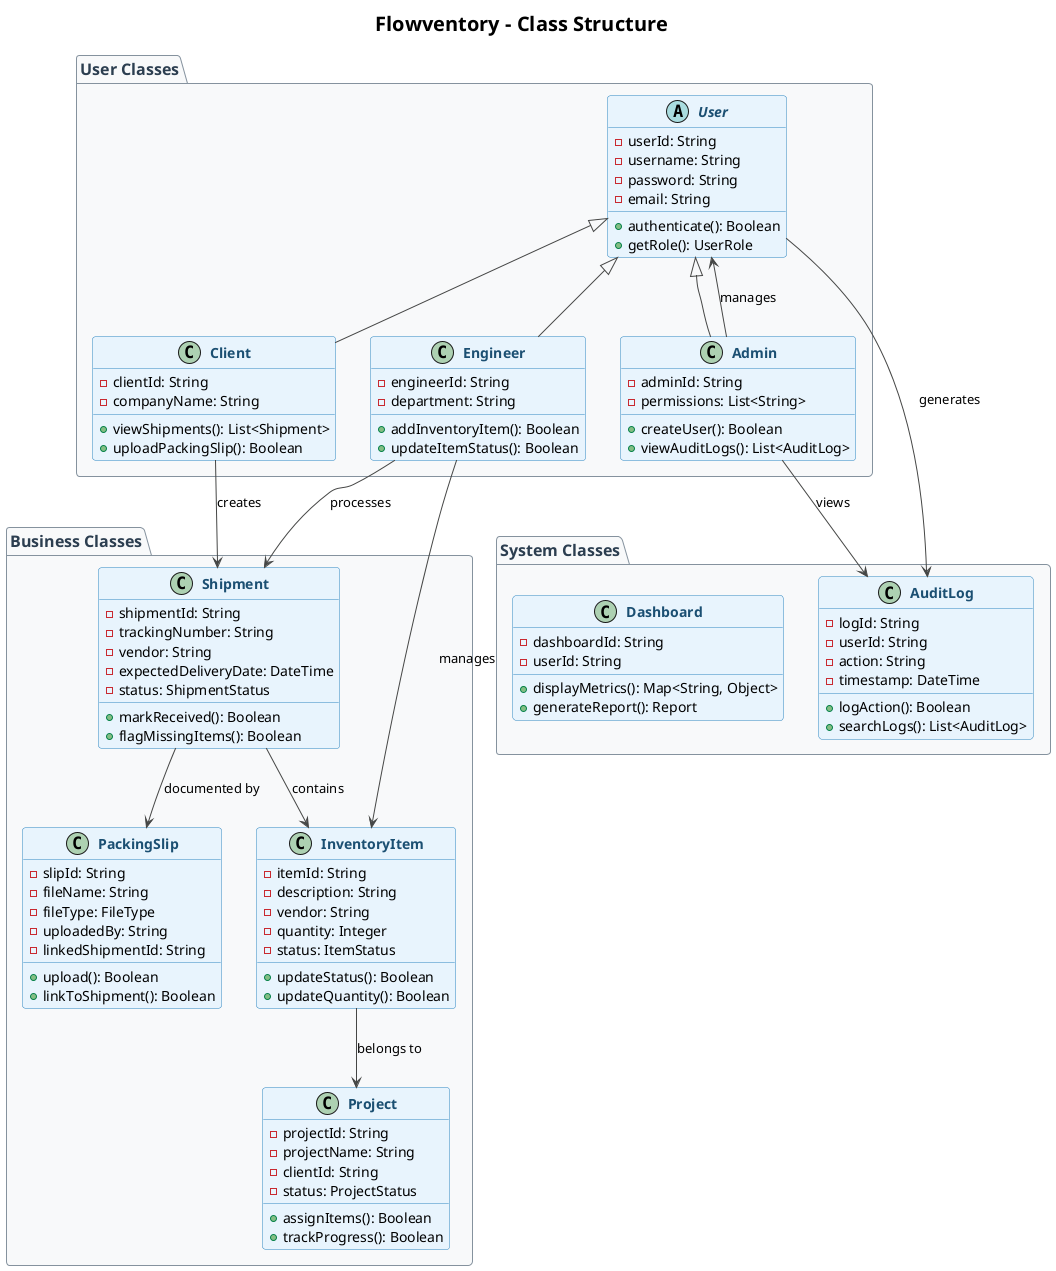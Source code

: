 @startuml FlowventorySimpleClassDiagram
!theme toy

skinparam {
    BackgroundColor #FFFFFF
    ClassBackgroundColor #E8F4FD
    ClassBorderColor #2E86C1
    ClassFontColor #1B4F72
    ClassFontSize 14
    ClassFontStyle bold

    PackageBackgroundColor #F8F9FA
    PackageBorderColor #85929E
    PackageFontColor #2C3E50
    PackageFontSize 16
    PackageFontStyle bold
}

title <size:20><b>Flowventory - Class Structure</b></size>

package "User Classes" {
    abstract class User {
        - userId: String
        - username: String
        - password: String
        - email: String
        + authenticate(): Boolean
        + getRole(): UserRole
    }

    class Client extends User {
        - clientId: String
        - companyName: String
        + viewShipments(): List<Shipment>
        + uploadPackingSlip(): Boolean
    }

    class Engineer extends User {
        - engineerId: String
        - department: String
        + addInventoryItem(): Boolean
        + updateItemStatus(): Boolean
    }

    class Admin extends User {
        - adminId: String
        - permissions: List<String>
        + createUser(): Boolean
        + viewAuditLogs(): List<AuditLog>
    }
}

package "Business Classes" {
    class InventoryItem {
        - itemId: String
        - description: String
        - vendor: String
        - quantity: Integer
        - status: ItemStatus
        + updateStatus(): Boolean
        + updateQuantity(): Boolean
    }

    class Shipment {
        - shipmentId: String
        - trackingNumber: String
        - vendor: String
        - expectedDeliveryDate: DateTime
        - status: ShipmentStatus
        + markReceived(): Boolean
        + flagMissingItems(): Boolean
    }

    class PackingSlip {
        - slipId: String
        - fileName: String
        - fileType: FileType
        - uploadedBy: String
        - linkedShipmentId: String
        + upload(): Boolean
        + linkToShipment(): Boolean
    }

    class Project {
        - projectId: String
        - projectName: String
        - clientId: String
        - status: ProjectStatus
        + assignItems(): Boolean
        + trackProgress(): Boolean
    }
}

package "System Classes" {
    class AuditLog {
        - logId: String
        - userId: String
        - action: String
        - timestamp: DateTime
        + logAction(): Boolean
        + searchLogs(): List<AuditLog>
    }

    class Dashboard {
        - dashboardId: String
        - userId: String
        + displayMetrics(): Map<String, Object>
        + generateReport(): Report
    }
}

' Relationships
Client --> Shipment : creates
Engineer --> InventoryItem : manages
Engineer --> Shipment : processes
Admin --> User : manages
Admin --> AuditLog : views

Shipment --> InventoryItem : contains
Shipment --> PackingSlip : documented by
InventoryItem --> Project : belongs to
User --> AuditLog : generates

@enduml